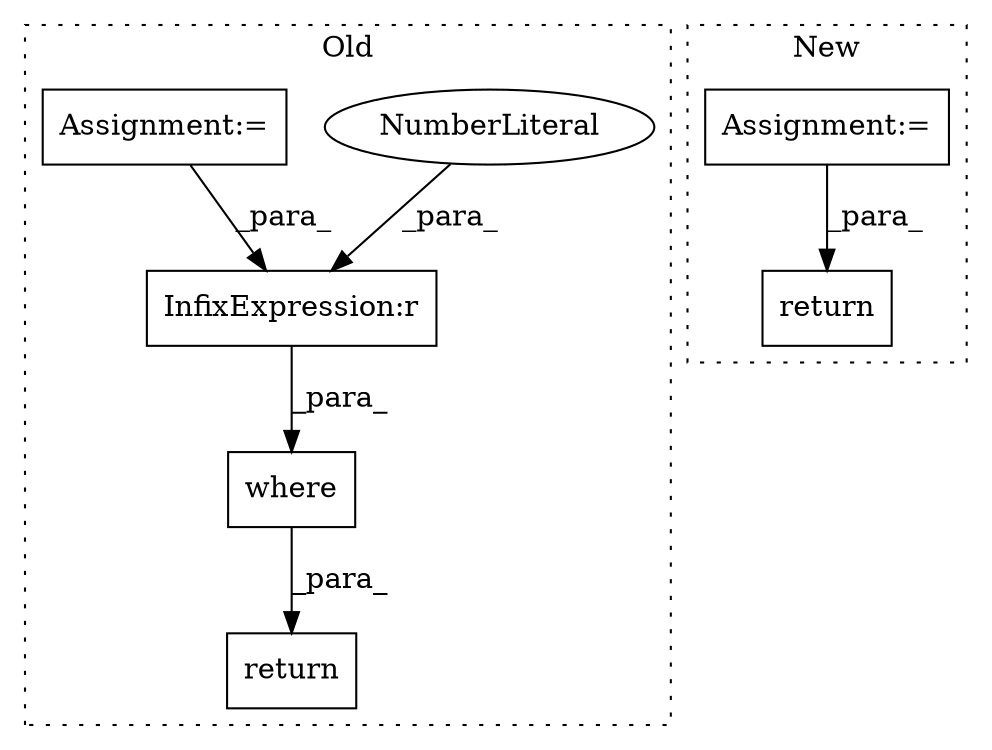 digraph G {
subgraph cluster0 {
1 [label="where" a="32" s="24170,24189" l="6,1" shape="box"];
3 [label="return" a="41" s="24163" l="7" shape="box"];
4 [label="InfixExpression:r" a="27" s="24177" l="4" shape="box"];
5 [label="NumberLiteral" a="34" s="24181" l="1" shape="ellipse"];
6 [label="Assignment:=" a="7" s="24119" l="1" shape="box"];
label = "Old";
style="dotted";
}
subgraph cluster1 {
2 [label="return" a="41" s="24395" l="7" shape="box"];
7 [label="Assignment:=" a="7" s="24365" l="1" shape="box"];
label = "New";
style="dotted";
}
1 -> 3 [label="_para_"];
4 -> 1 [label="_para_"];
5 -> 4 [label="_para_"];
6 -> 4 [label="_para_"];
7 -> 2 [label="_para_"];
}